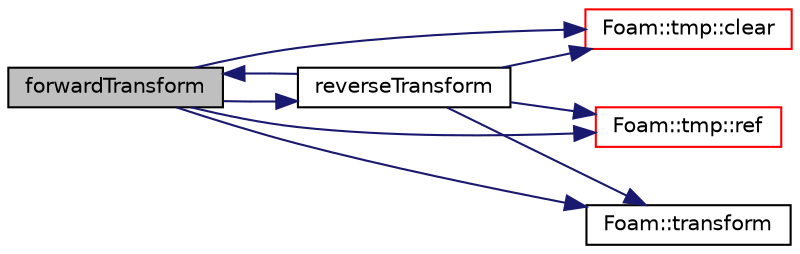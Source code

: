 digraph "forwardTransform"
{
  bgcolor="transparent";
  edge [fontname="Helvetica",fontsize="10",labelfontname="Helvetica",labelfontsize="10"];
  node [fontname="Helvetica",fontsize="10",shape=record];
  rankdir="LR";
  Node1 [label="forwardTransform",height=0.2,width=0.4,color="black", fillcolor="grey75", style="filled", fontcolor="black"];
  Node1 -> Node2 [color="midnightblue",fontsize="10",style="solid",fontname="Helvetica"];
  Node2 [label="Foam::tmp::clear",height=0.2,width=0.4,color="red",URL="$a02694.html#a5b0c20bea8c40bf73b3160cb1e0da350",tooltip="If object pointer points to valid object: "];
  Node1 -> Node3 [color="midnightblue",fontsize="10",style="solid",fontname="Helvetica"];
  Node3 [label="Foam::tmp::ref",height=0.2,width=0.4,color="red",URL="$a02694.html#a355da090b61b5b48e7435dec5942b7e9",tooltip="Return non-const reference or generate a fatal error. "];
  Node1 -> Node4 [color="midnightblue",fontsize="10",style="solid",fontname="Helvetica"];
  Node4 [label="reverseTransform",height=0.2,width=0.4,color="black",URL="$a00764.html#a22a9749db47a5052c69f07d2cd7b2d1e"];
  Node4 -> Node5 [color="midnightblue",fontsize="10",style="solid",fontname="Helvetica"];
  Node5 [label="Foam::transform",height=0.2,width=0.4,color="black",URL="$a10979.html#a919915170941701c1223291531ad010c"];
  Node4 -> Node3 [color="midnightblue",fontsize="10",style="solid",fontname="Helvetica"];
  Node4 -> Node2 [color="midnightblue",fontsize="10",style="solid",fontname="Helvetica"];
  Node4 -> Node1 [color="midnightblue",fontsize="10",style="solid",fontname="Helvetica"];
  Node1 -> Node5 [color="midnightblue",fontsize="10",style="solid",fontname="Helvetica"];
}

